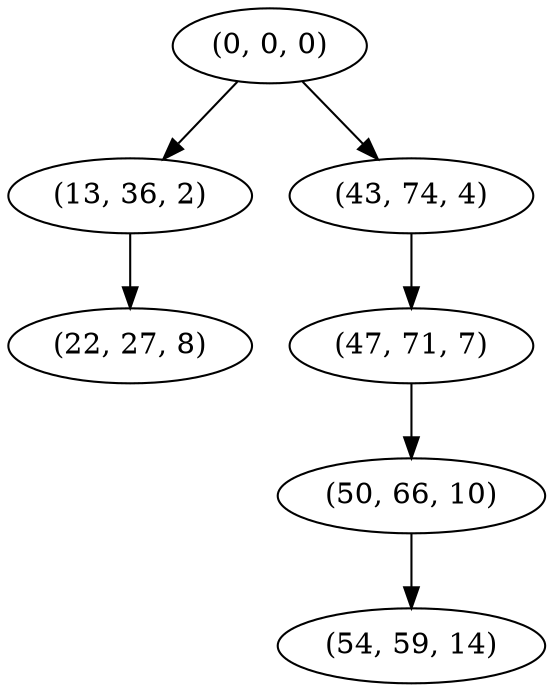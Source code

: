 digraph tree {
    "(0, 0, 0)";
    "(13, 36, 2)";
    "(22, 27, 8)";
    "(43, 74, 4)";
    "(47, 71, 7)";
    "(50, 66, 10)";
    "(54, 59, 14)";
    "(0, 0, 0)" -> "(13, 36, 2)";
    "(0, 0, 0)" -> "(43, 74, 4)";
    "(13, 36, 2)" -> "(22, 27, 8)";
    "(43, 74, 4)" -> "(47, 71, 7)";
    "(47, 71, 7)" -> "(50, 66, 10)";
    "(50, 66, 10)" -> "(54, 59, 14)";
}
